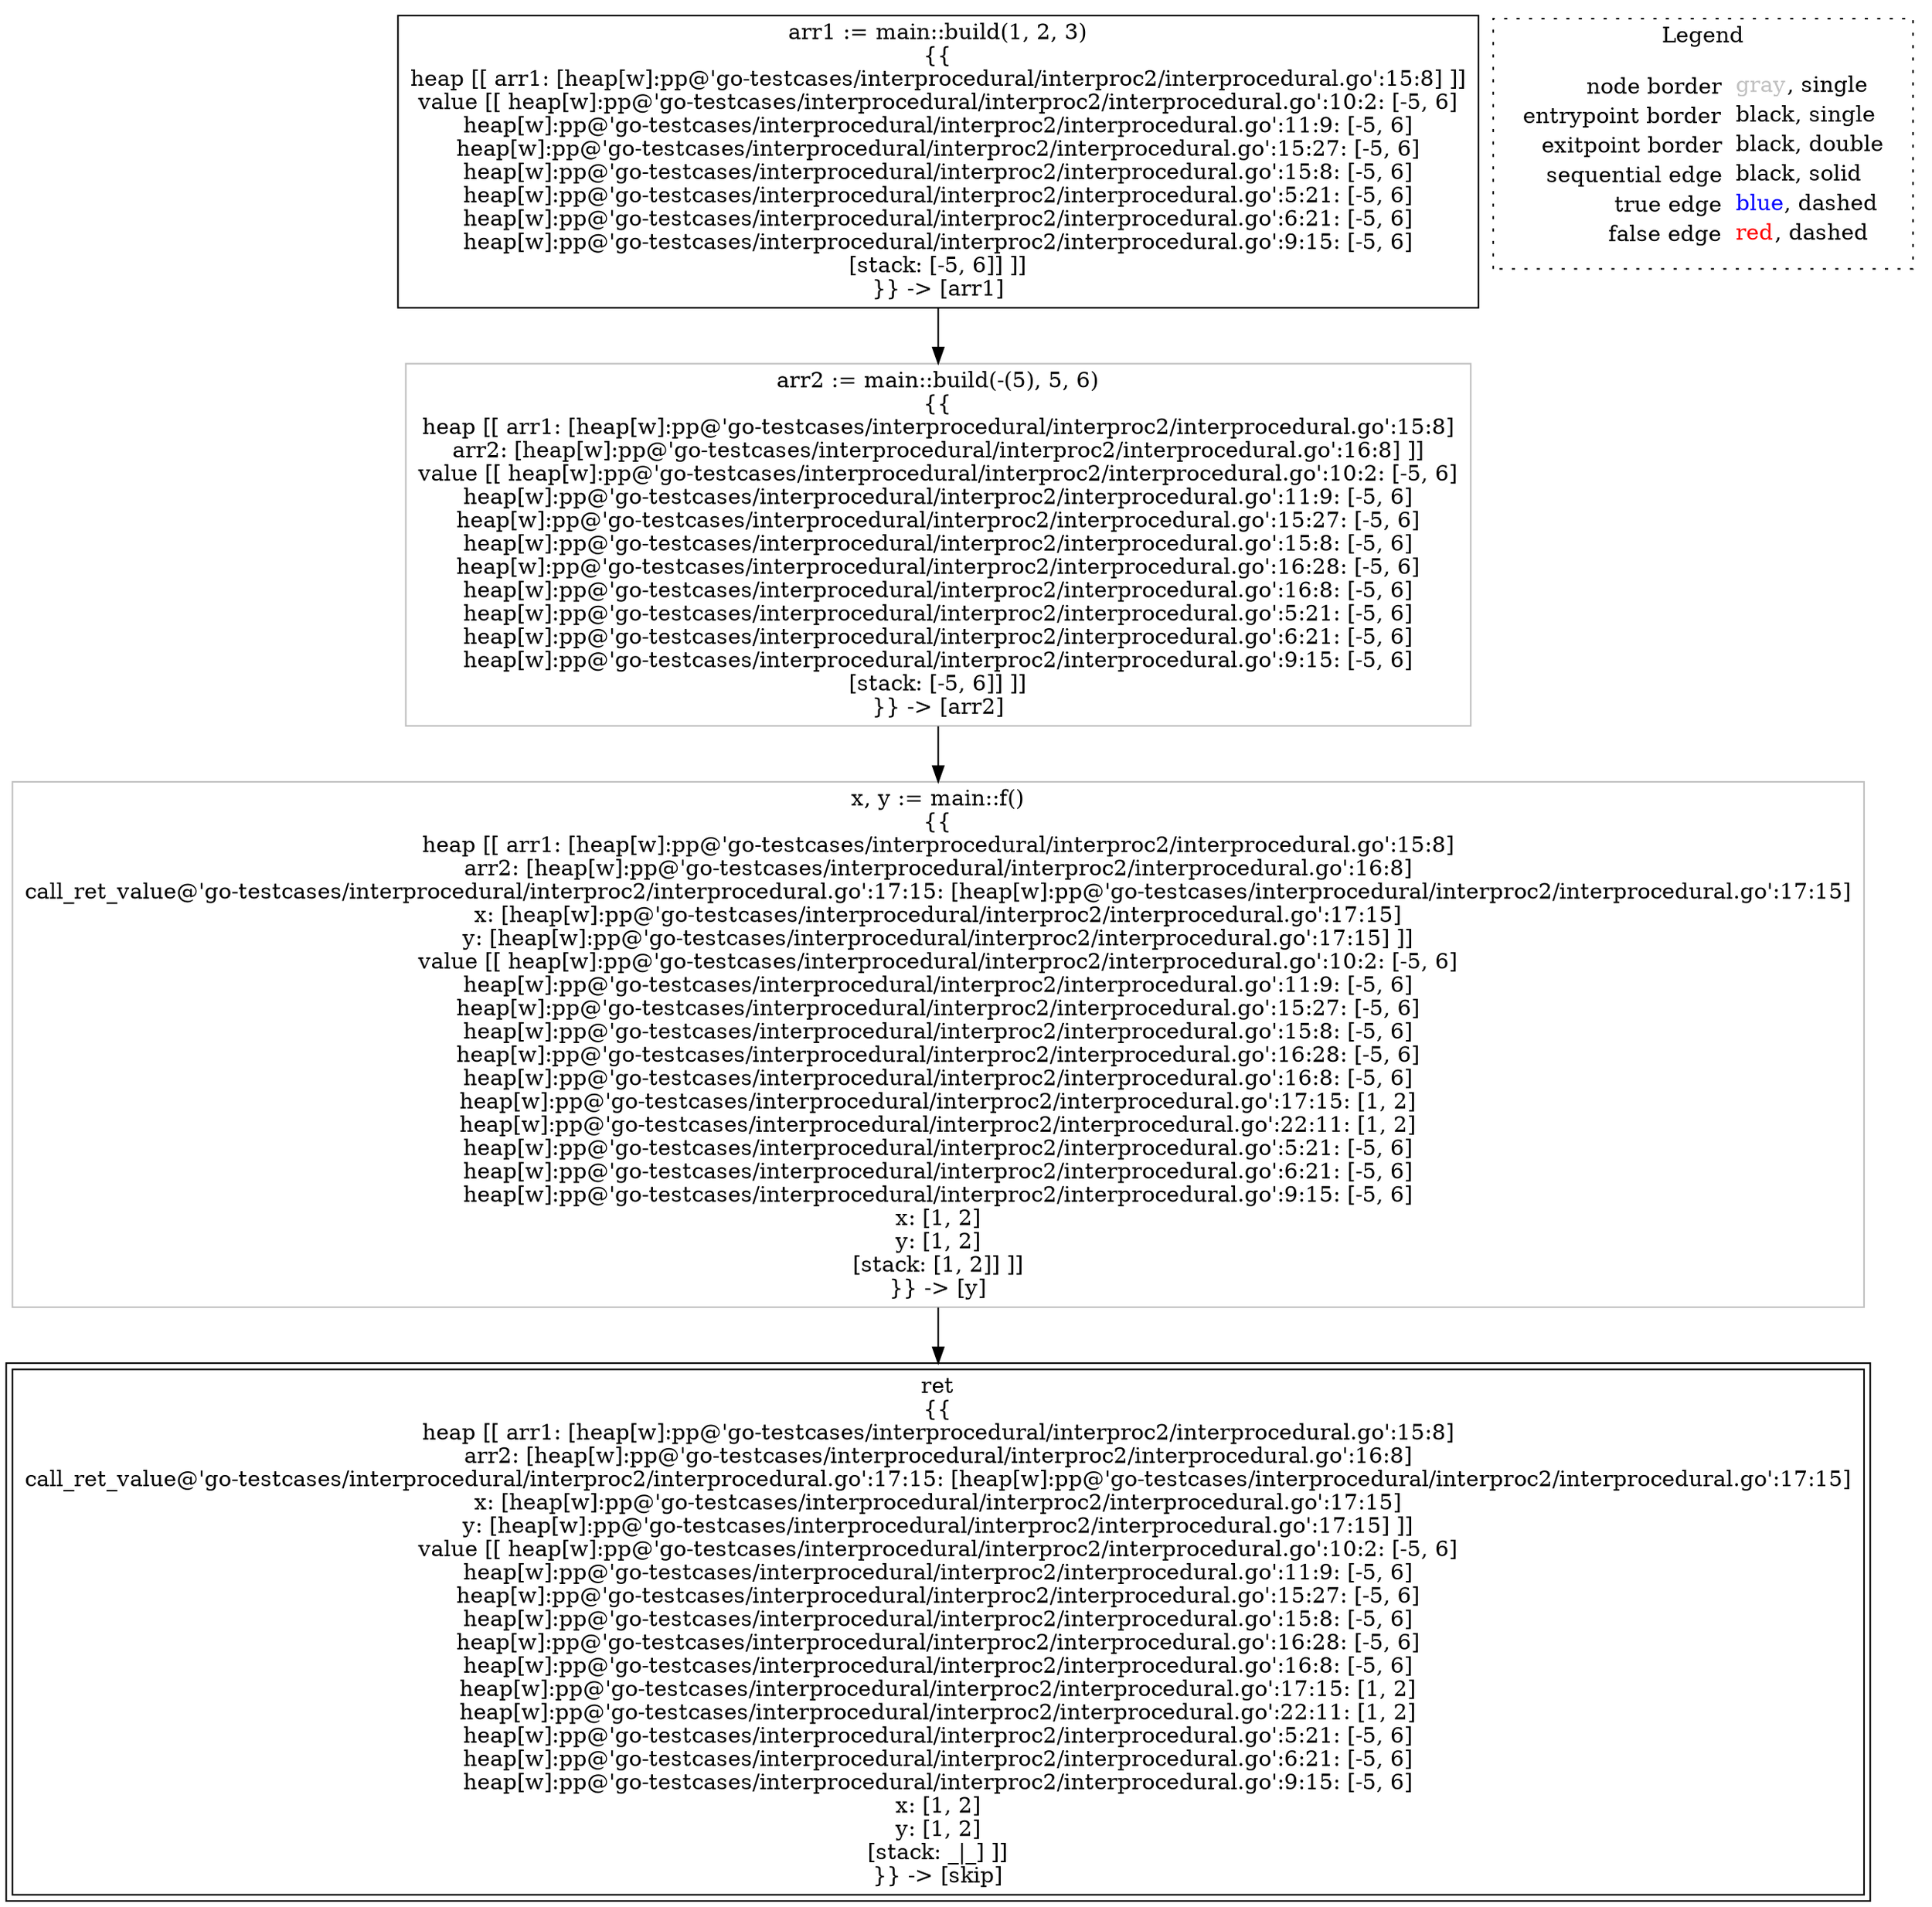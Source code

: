 digraph {
	"node0" [shape="rect",color="black",label=<arr1 := main::build(1, 2, 3)<BR/>{{<BR/>heap [[ arr1: [heap[w]:pp@'go-testcases/interprocedural/interproc2/interprocedural.go':15:8] ]]<BR/>value [[ heap[w]:pp@'go-testcases/interprocedural/interproc2/interprocedural.go':10:2: [-5, 6]<BR/>heap[w]:pp@'go-testcases/interprocedural/interproc2/interprocedural.go':11:9: [-5, 6]<BR/>heap[w]:pp@'go-testcases/interprocedural/interproc2/interprocedural.go':15:27: [-5, 6]<BR/>heap[w]:pp@'go-testcases/interprocedural/interproc2/interprocedural.go':15:8: [-5, 6]<BR/>heap[w]:pp@'go-testcases/interprocedural/interproc2/interprocedural.go':5:21: [-5, 6]<BR/>heap[w]:pp@'go-testcases/interprocedural/interproc2/interprocedural.go':6:21: [-5, 6]<BR/>heap[w]:pp@'go-testcases/interprocedural/interproc2/interprocedural.go':9:15: [-5, 6]<BR/>[stack: [-5, 6]] ]]<BR/>}} -&gt; [arr1]>];
	"node1" [shape="rect",color="black",peripheries="2",label=<ret<BR/>{{<BR/>heap [[ arr1: [heap[w]:pp@'go-testcases/interprocedural/interproc2/interprocedural.go':15:8]<BR/>arr2: [heap[w]:pp@'go-testcases/interprocedural/interproc2/interprocedural.go':16:8]<BR/>call_ret_value@'go-testcases/interprocedural/interproc2/interprocedural.go':17:15: [heap[w]:pp@'go-testcases/interprocedural/interproc2/interprocedural.go':17:15]<BR/>x: [heap[w]:pp@'go-testcases/interprocedural/interproc2/interprocedural.go':17:15]<BR/>y: [heap[w]:pp@'go-testcases/interprocedural/interproc2/interprocedural.go':17:15] ]]<BR/>value [[ heap[w]:pp@'go-testcases/interprocedural/interproc2/interprocedural.go':10:2: [-5, 6]<BR/>heap[w]:pp@'go-testcases/interprocedural/interproc2/interprocedural.go':11:9: [-5, 6]<BR/>heap[w]:pp@'go-testcases/interprocedural/interproc2/interprocedural.go':15:27: [-5, 6]<BR/>heap[w]:pp@'go-testcases/interprocedural/interproc2/interprocedural.go':15:8: [-5, 6]<BR/>heap[w]:pp@'go-testcases/interprocedural/interproc2/interprocedural.go':16:28: [-5, 6]<BR/>heap[w]:pp@'go-testcases/interprocedural/interproc2/interprocedural.go':16:8: [-5, 6]<BR/>heap[w]:pp@'go-testcases/interprocedural/interproc2/interprocedural.go':17:15: [1, 2]<BR/>heap[w]:pp@'go-testcases/interprocedural/interproc2/interprocedural.go':22:11: [1, 2]<BR/>heap[w]:pp@'go-testcases/interprocedural/interproc2/interprocedural.go':5:21: [-5, 6]<BR/>heap[w]:pp@'go-testcases/interprocedural/interproc2/interprocedural.go':6:21: [-5, 6]<BR/>heap[w]:pp@'go-testcases/interprocedural/interproc2/interprocedural.go':9:15: [-5, 6]<BR/>x: [1, 2]<BR/>y: [1, 2]<BR/>[stack: _|_] ]]<BR/>}} -&gt; [skip]>];
	"node2" [shape="rect",color="gray",label=<arr2 := main::build(-(5), 5, 6)<BR/>{{<BR/>heap [[ arr1: [heap[w]:pp@'go-testcases/interprocedural/interproc2/interprocedural.go':15:8]<BR/>arr2: [heap[w]:pp@'go-testcases/interprocedural/interproc2/interprocedural.go':16:8] ]]<BR/>value [[ heap[w]:pp@'go-testcases/interprocedural/interproc2/interprocedural.go':10:2: [-5, 6]<BR/>heap[w]:pp@'go-testcases/interprocedural/interproc2/interprocedural.go':11:9: [-5, 6]<BR/>heap[w]:pp@'go-testcases/interprocedural/interproc2/interprocedural.go':15:27: [-5, 6]<BR/>heap[w]:pp@'go-testcases/interprocedural/interproc2/interprocedural.go':15:8: [-5, 6]<BR/>heap[w]:pp@'go-testcases/interprocedural/interproc2/interprocedural.go':16:28: [-5, 6]<BR/>heap[w]:pp@'go-testcases/interprocedural/interproc2/interprocedural.go':16:8: [-5, 6]<BR/>heap[w]:pp@'go-testcases/interprocedural/interproc2/interprocedural.go':5:21: [-5, 6]<BR/>heap[w]:pp@'go-testcases/interprocedural/interproc2/interprocedural.go':6:21: [-5, 6]<BR/>heap[w]:pp@'go-testcases/interprocedural/interproc2/interprocedural.go':9:15: [-5, 6]<BR/>[stack: [-5, 6]] ]]<BR/>}} -&gt; [arr2]>];
	"node3" [shape="rect",color="gray",label=<x, y := main::f()<BR/>{{<BR/>heap [[ arr1: [heap[w]:pp@'go-testcases/interprocedural/interproc2/interprocedural.go':15:8]<BR/>arr2: [heap[w]:pp@'go-testcases/interprocedural/interproc2/interprocedural.go':16:8]<BR/>call_ret_value@'go-testcases/interprocedural/interproc2/interprocedural.go':17:15: [heap[w]:pp@'go-testcases/interprocedural/interproc2/interprocedural.go':17:15]<BR/>x: [heap[w]:pp@'go-testcases/interprocedural/interproc2/interprocedural.go':17:15]<BR/>y: [heap[w]:pp@'go-testcases/interprocedural/interproc2/interprocedural.go':17:15] ]]<BR/>value [[ heap[w]:pp@'go-testcases/interprocedural/interproc2/interprocedural.go':10:2: [-5, 6]<BR/>heap[w]:pp@'go-testcases/interprocedural/interproc2/interprocedural.go':11:9: [-5, 6]<BR/>heap[w]:pp@'go-testcases/interprocedural/interproc2/interprocedural.go':15:27: [-5, 6]<BR/>heap[w]:pp@'go-testcases/interprocedural/interproc2/interprocedural.go':15:8: [-5, 6]<BR/>heap[w]:pp@'go-testcases/interprocedural/interproc2/interprocedural.go':16:28: [-5, 6]<BR/>heap[w]:pp@'go-testcases/interprocedural/interproc2/interprocedural.go':16:8: [-5, 6]<BR/>heap[w]:pp@'go-testcases/interprocedural/interproc2/interprocedural.go':17:15: [1, 2]<BR/>heap[w]:pp@'go-testcases/interprocedural/interproc2/interprocedural.go':22:11: [1, 2]<BR/>heap[w]:pp@'go-testcases/interprocedural/interproc2/interprocedural.go':5:21: [-5, 6]<BR/>heap[w]:pp@'go-testcases/interprocedural/interproc2/interprocedural.go':6:21: [-5, 6]<BR/>heap[w]:pp@'go-testcases/interprocedural/interproc2/interprocedural.go':9:15: [-5, 6]<BR/>x: [1, 2]<BR/>y: [1, 2]<BR/>[stack: [1, 2]] ]]<BR/>}} -&gt; [y]>];
	"node2" -> "node3" [color="black"];
	"node0" -> "node2" [color="black"];
	"node3" -> "node1" [color="black"];
subgraph cluster_legend {
	label="Legend";
	style=dotted;
	node [shape=plaintext];
	"legend" [label=<<table border="0" cellpadding="2" cellspacing="0" cellborder="0"><tr><td align="right">node border&nbsp;</td><td align="left"><font color="gray">gray</font>, single</td></tr><tr><td align="right">entrypoint border&nbsp;</td><td align="left"><font color="black">black</font>, single</td></tr><tr><td align="right">exitpoint border&nbsp;</td><td align="left"><font color="black">black</font>, double</td></tr><tr><td align="right">sequential edge&nbsp;</td><td align="left"><font color="black">black</font>, solid</td></tr><tr><td align="right">true edge&nbsp;</td><td align="left"><font color="blue">blue</font>, dashed</td></tr><tr><td align="right">false edge&nbsp;</td><td align="left"><font color="red">red</font>, dashed</td></tr></table>>];
}

}
